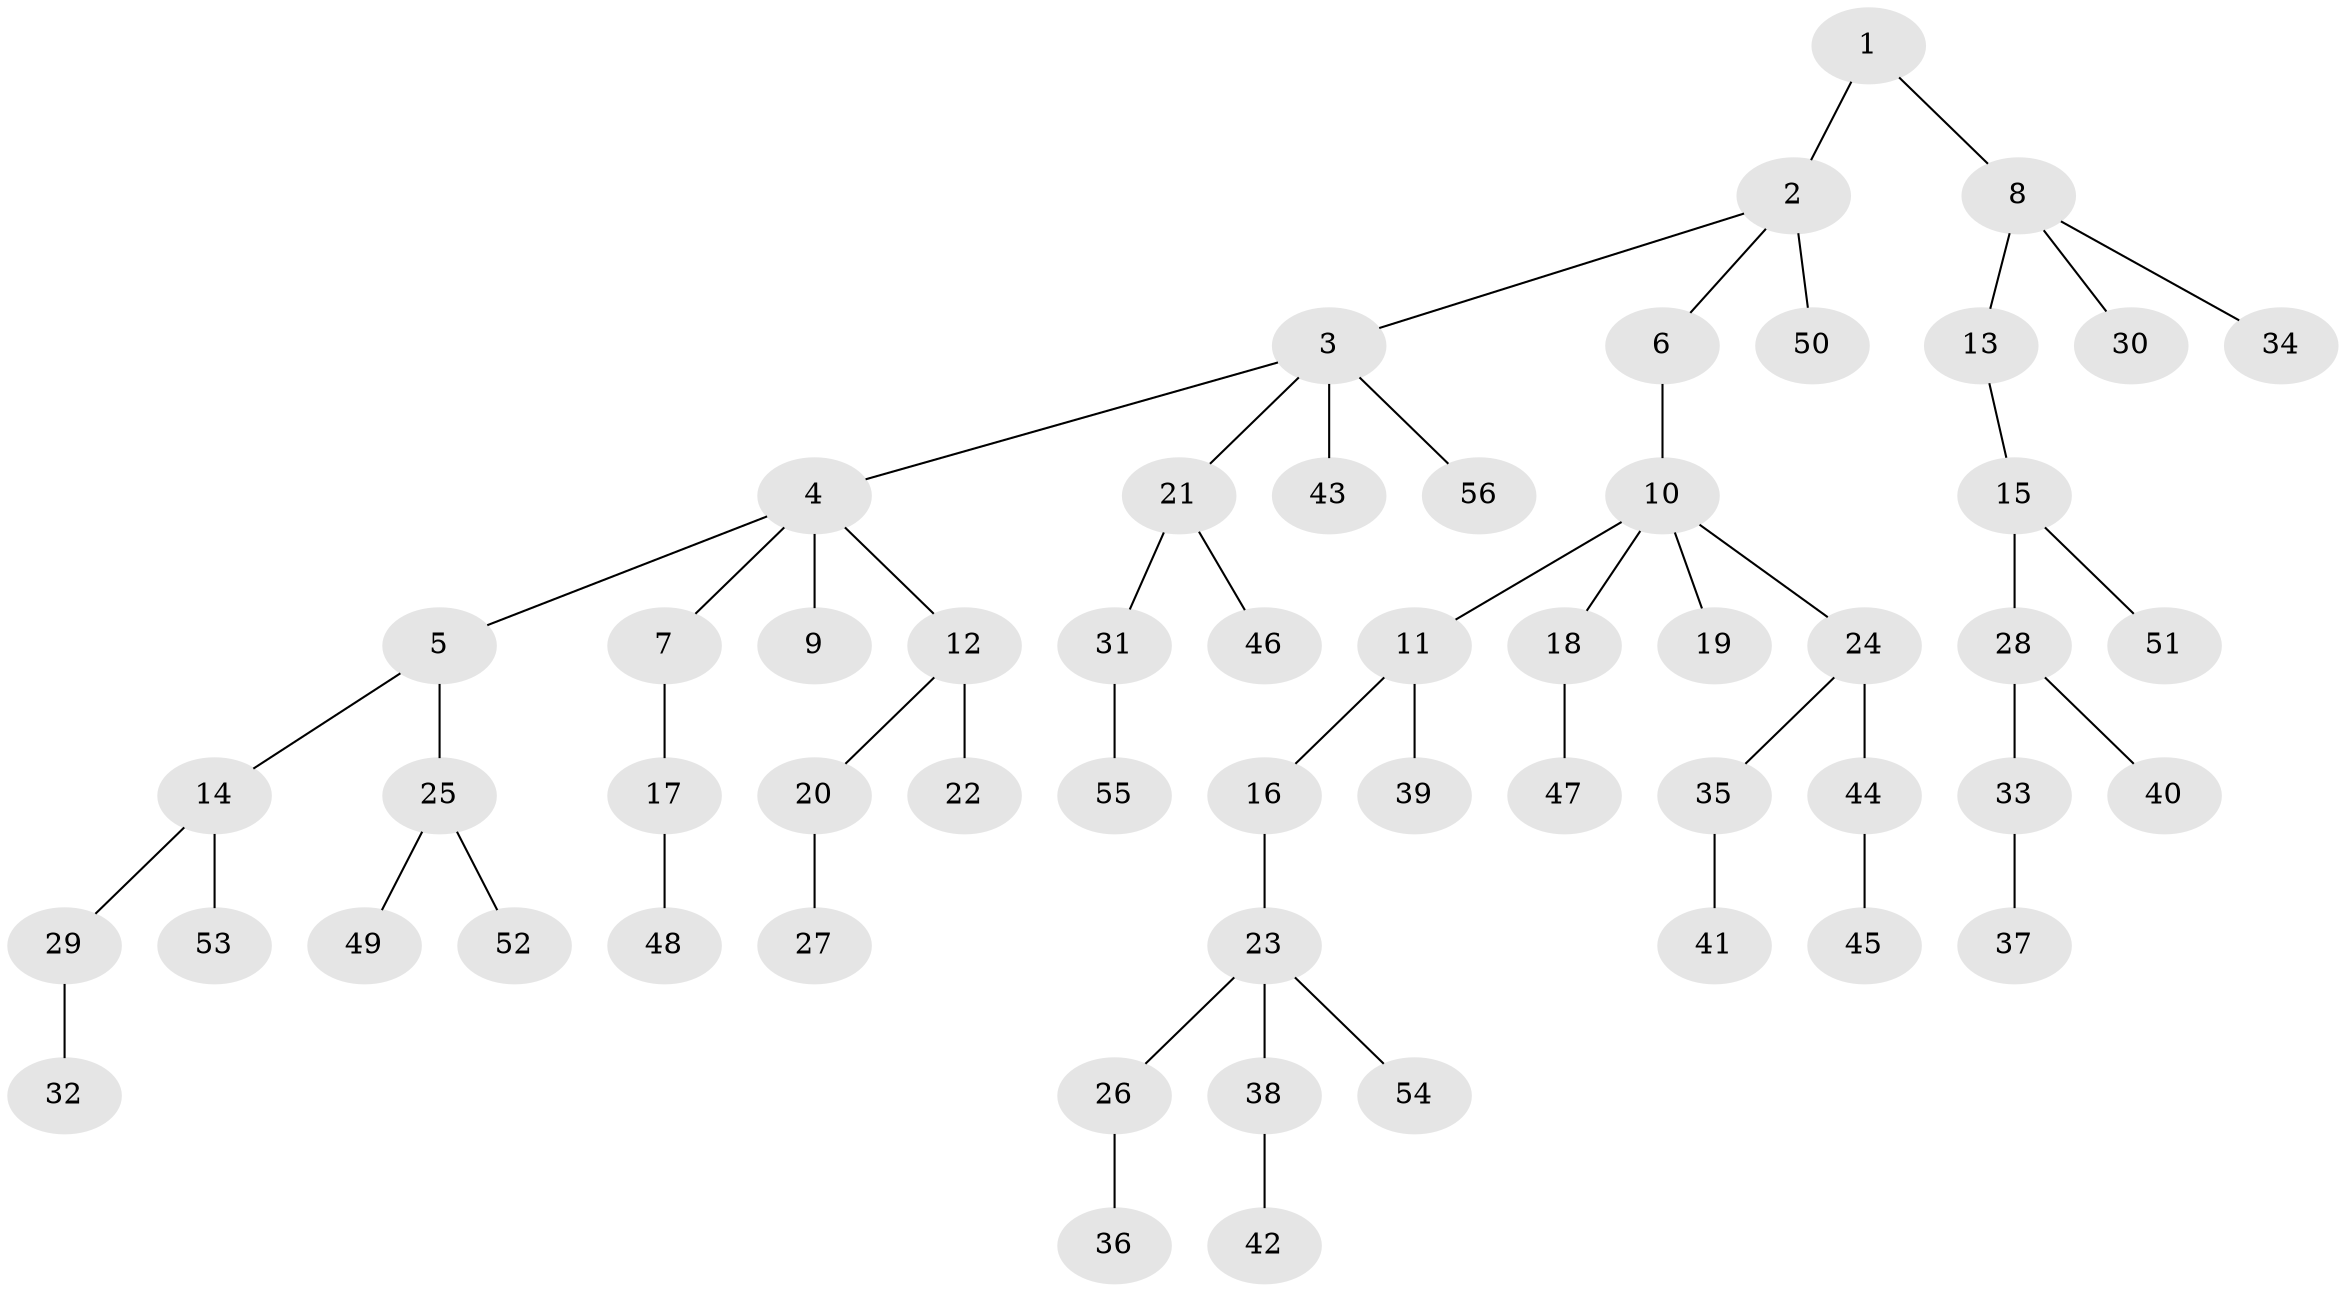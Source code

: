 // coarse degree distribution, {4: 0.13157894736842105, 2: 0.07894736842105263, 3: 0.18421052631578946, 5: 0.02631578947368421, 1: 0.5789473684210527}
// Generated by graph-tools (version 1.1) at 2025/52/02/27/25 19:52:11]
// undirected, 56 vertices, 55 edges
graph export_dot {
graph [start="1"]
  node [color=gray90,style=filled];
  1;
  2;
  3;
  4;
  5;
  6;
  7;
  8;
  9;
  10;
  11;
  12;
  13;
  14;
  15;
  16;
  17;
  18;
  19;
  20;
  21;
  22;
  23;
  24;
  25;
  26;
  27;
  28;
  29;
  30;
  31;
  32;
  33;
  34;
  35;
  36;
  37;
  38;
  39;
  40;
  41;
  42;
  43;
  44;
  45;
  46;
  47;
  48;
  49;
  50;
  51;
  52;
  53;
  54;
  55;
  56;
  1 -- 2;
  1 -- 8;
  2 -- 3;
  2 -- 6;
  2 -- 50;
  3 -- 4;
  3 -- 21;
  3 -- 43;
  3 -- 56;
  4 -- 5;
  4 -- 7;
  4 -- 9;
  4 -- 12;
  5 -- 14;
  5 -- 25;
  6 -- 10;
  7 -- 17;
  8 -- 13;
  8 -- 30;
  8 -- 34;
  10 -- 11;
  10 -- 18;
  10 -- 19;
  10 -- 24;
  11 -- 16;
  11 -- 39;
  12 -- 20;
  12 -- 22;
  13 -- 15;
  14 -- 29;
  14 -- 53;
  15 -- 28;
  15 -- 51;
  16 -- 23;
  17 -- 48;
  18 -- 47;
  20 -- 27;
  21 -- 31;
  21 -- 46;
  23 -- 26;
  23 -- 38;
  23 -- 54;
  24 -- 35;
  24 -- 44;
  25 -- 49;
  25 -- 52;
  26 -- 36;
  28 -- 33;
  28 -- 40;
  29 -- 32;
  31 -- 55;
  33 -- 37;
  35 -- 41;
  38 -- 42;
  44 -- 45;
}
